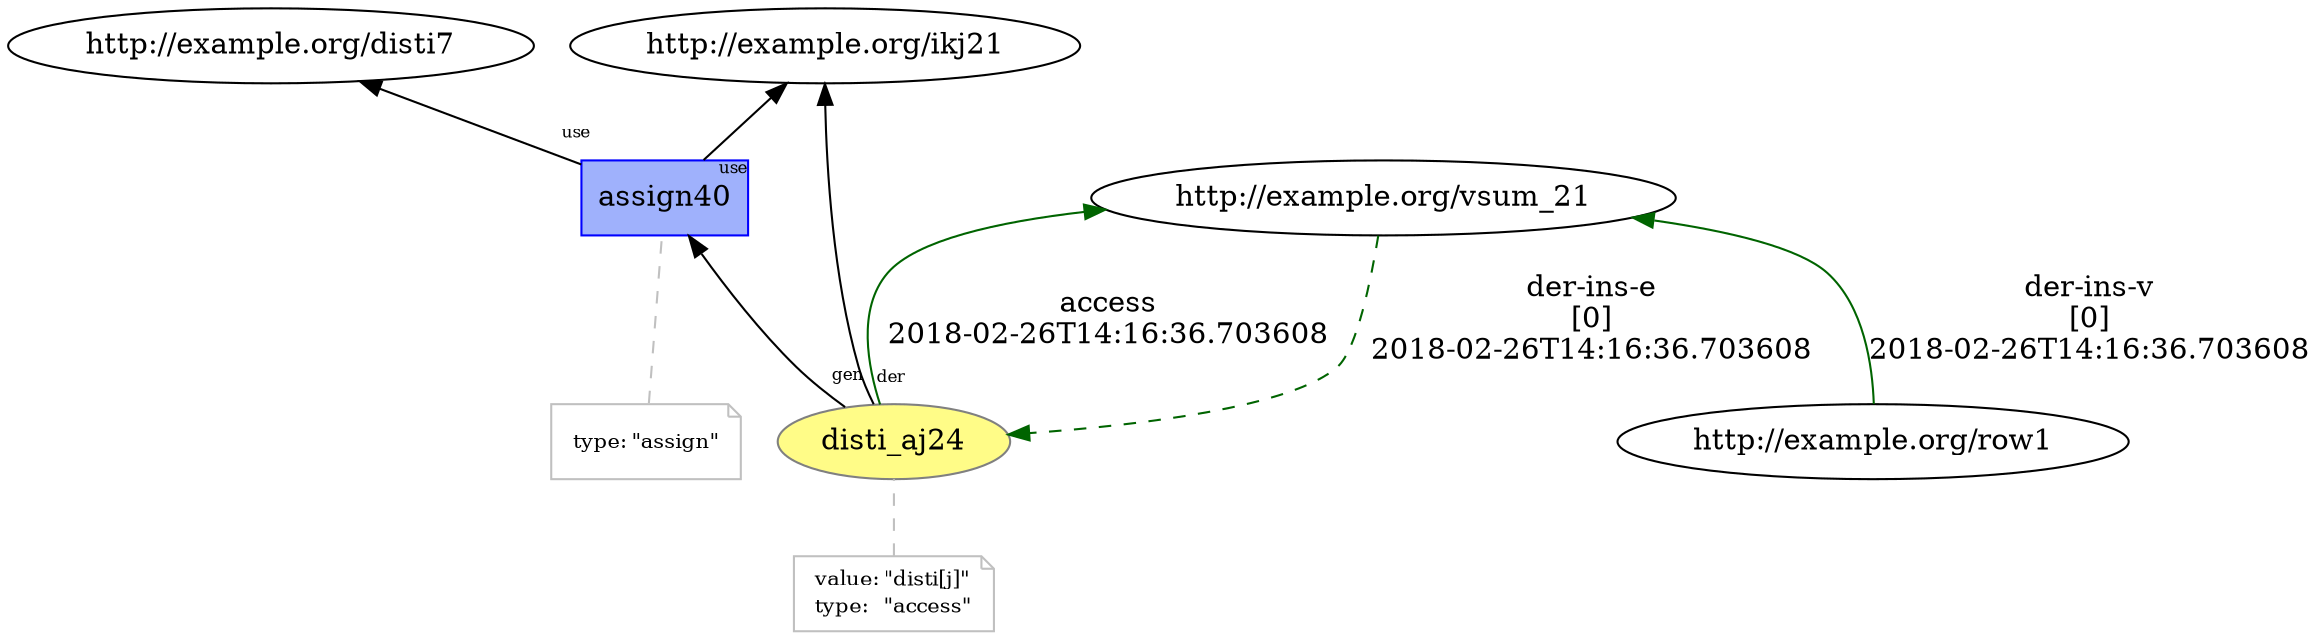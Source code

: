 digraph "PROV" { size="16,12"; rankdir="BT";
"http://example.org/disti_aj24" [fillcolor="#FFFC87",color="#808080",style="filled",label="disti_aj24",URL="http://example.org/disti_aj24"]
"-attrs0" [color="gray",shape="note",fontsize="10",fontcolor="black",label=<<TABLE cellpadding="0" border="0">
	<TR>
	    <TD align="left">value:</TD>
	    <TD align="left">&quot;disti[j]&quot;</TD>
	</TR>
	<TR>
	    <TD align="left">type:</TD>
	    <TD align="left">&quot;access&quot;</TD>
	</TR>
</TABLE>>]
"-attrs0" -> "http://example.org/disti_aj24" [color="gray",style="dashed",arrowhead="none"]
"http://example.org/row1" -> "http://example.org/vsum_21" [labelfontsize="8",labeldistance="1.5",color="darkgreen",labelangle="60.0",rotation="20",label="der-ins-v
[0]
2018-02-26T14:16:36.703608"]
"http://example.org/vsum_21" -> "http://example.org/disti_aj24" [labelfontsize="8",labeldistance="1.5",color="darkgreen",labelangle="60.0",rotation="20",label="der-ins-e
[0]
2018-02-26T14:16:36.703608",style="dashed"]
"http://example.org/disti_aj24" -> "http://example.org/vsum_21" [labelfontsize="8",labeldistance="1.5",color="darkgreen",labelangle="60.0",rotation="20",label="access
2018-02-26T14:16:36.703608"]
"http://example.org/assign40" [fillcolor="#9FB1FC",color="#0000FF",shape="polygon",sides="4",style="filled",label="assign40",URL="http://example.org/assign40"]
"-attrs1" [color="gray",shape="note",fontsize="10",fontcolor="black",label=<<TABLE cellpadding="0" border="0">
	<TR>
	    <TD align="left">type:</TD>
	    <TD align="left">&quot;assign&quot;</TD>
	</TR>
</TABLE>>]
"-attrs1" -> "http://example.org/assign40" [color="gray",style="dashed",arrowhead="none"]
"http://example.org/assign40" -> "http://example.org/ikj21" [labelfontsize="8",labeldistance="1.5",labelangle="60.0",rotation="20",taillabel="use"]
"http://example.org/disti_aj24" -> "http://example.org/ikj21" [labelfontsize="8",labeldistance="1.5",labelangle="60.0",rotation="20",taillabel="der"]
"http://example.org/disti_aj24" -> "http://example.org/assign40" [labelfontsize="8",labeldistance="1.5",labelangle="60.0",rotation="20",taillabel="gen"]
"http://example.org/assign40" -> "http://example.org/disti7" [labelfontsize="8",labeldistance="1.5",labelangle="60.0",rotation="20",taillabel="use"]
}
